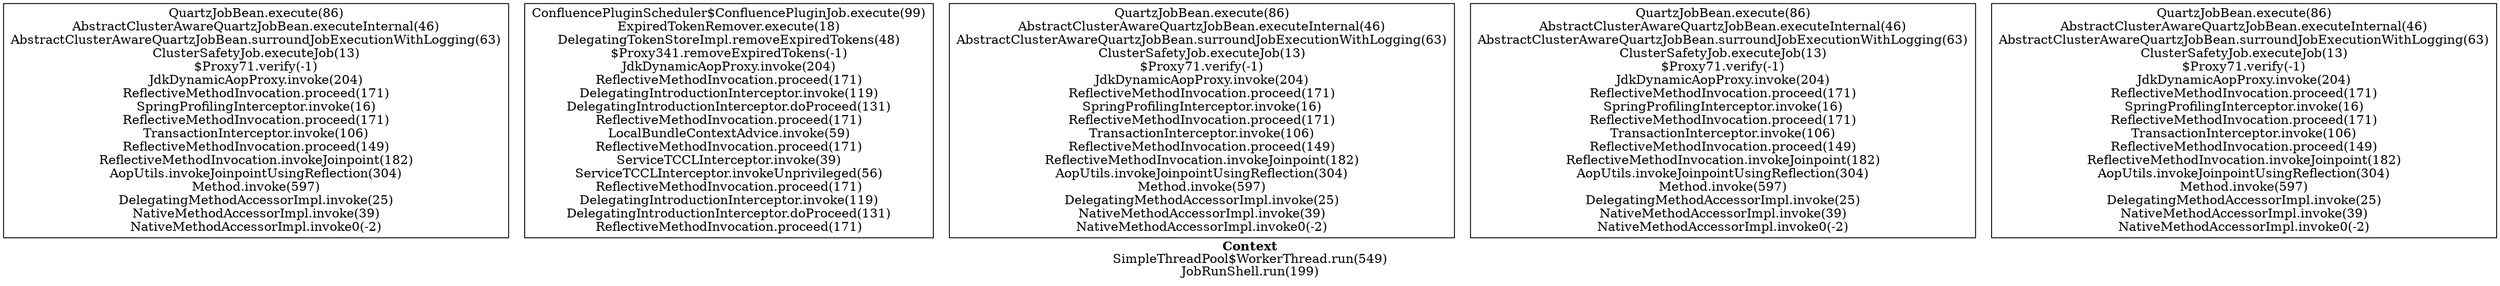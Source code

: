 digraph 3874052 { 
label=<<font face="Times-Bold">Context</font><br/>SimpleThreadPool$WorkerThread.run(549)<br/>JobRunShell.run(199)>;rankdir=BT;
1 [label="QuartzJobBean.execute(86)\nAbstractClusterAwareQuartzJobBean.executeInternal(46)\nAbstractClusterAwareQuartzJobBean.surroundJobExecutionWithLogging(63)\nClusterSafetyJob.executeJob(13)\n$Proxy71.verify(-1)\nJdkDynamicAopProxy.invoke(204)\nReflectiveMethodInvocation.proceed(171)\nSpringProfilingInterceptor.invoke(16)\nReflectiveMethodInvocation.proceed(171)\nTransactionInterceptor.invoke(106)\nReflectiveMethodInvocation.proceed(149)\nReflectiveMethodInvocation.invokeJoinpoint(182)\nAopUtils.invokeJoinpointUsingReflection(304)\nMethod.invoke(597)\nDelegatingMethodAccessorImpl.invoke(25)\nNativeMethodAccessorImpl.invoke(39)\nNativeMethodAccessorImpl.invoke0(-2)\n", shape=box];
2 [label="ConfluencePluginScheduler$ConfluencePluginJob.execute(99)\nExpiredTokenRemover.execute(18)\nDelegatingTokenStoreImpl.removeExpiredTokens(48)\n$Proxy341.removeExpiredTokens(-1)\nJdkDynamicAopProxy.invoke(204)\nReflectiveMethodInvocation.proceed(171)\nDelegatingIntroductionInterceptor.invoke(119)\nDelegatingIntroductionInterceptor.doProceed(131)\nReflectiveMethodInvocation.proceed(171)\nLocalBundleContextAdvice.invoke(59)\nReflectiveMethodInvocation.proceed(171)\nServiceTCCLInterceptor.invoke(39)\nServiceTCCLInterceptor.invokeUnprivileged(56)\nReflectiveMethodInvocation.proceed(171)\nDelegatingIntroductionInterceptor.invoke(119)\nDelegatingIntroductionInterceptor.doProceed(131)\nReflectiveMethodInvocation.proceed(171)\n", shape=box];
3 [label="QuartzJobBean.execute(86)\nAbstractClusterAwareQuartzJobBean.executeInternal(46)\nAbstractClusterAwareQuartzJobBean.surroundJobExecutionWithLogging(63)\nClusterSafetyJob.executeJob(13)\n$Proxy71.verify(-1)\nJdkDynamicAopProxy.invoke(204)\nReflectiveMethodInvocation.proceed(171)\nSpringProfilingInterceptor.invoke(16)\nReflectiveMethodInvocation.proceed(171)\nTransactionInterceptor.invoke(106)\nReflectiveMethodInvocation.proceed(149)\nReflectiveMethodInvocation.invokeJoinpoint(182)\nAopUtils.invokeJoinpointUsingReflection(304)\nMethod.invoke(597)\nDelegatingMethodAccessorImpl.invoke(25)\nNativeMethodAccessorImpl.invoke(39)\nNativeMethodAccessorImpl.invoke0(-2)\n", shape=box];
4 [label="QuartzJobBean.execute(86)\nAbstractClusterAwareQuartzJobBean.executeInternal(46)\nAbstractClusterAwareQuartzJobBean.surroundJobExecutionWithLogging(63)\nClusterSafetyJob.executeJob(13)\n$Proxy71.verify(-1)\nJdkDynamicAopProxy.invoke(204)\nReflectiveMethodInvocation.proceed(171)\nSpringProfilingInterceptor.invoke(16)\nReflectiveMethodInvocation.proceed(171)\nTransactionInterceptor.invoke(106)\nReflectiveMethodInvocation.proceed(149)\nReflectiveMethodInvocation.invokeJoinpoint(182)\nAopUtils.invokeJoinpointUsingReflection(304)\nMethod.invoke(597)\nDelegatingMethodAccessorImpl.invoke(25)\nNativeMethodAccessorImpl.invoke(39)\nNativeMethodAccessorImpl.invoke0(-2)\n", shape=box];
5 [label="QuartzJobBean.execute(86)\nAbstractClusterAwareQuartzJobBean.executeInternal(46)\nAbstractClusterAwareQuartzJobBean.surroundJobExecutionWithLogging(63)\nClusterSafetyJob.executeJob(13)\n$Proxy71.verify(-1)\nJdkDynamicAopProxy.invoke(204)\nReflectiveMethodInvocation.proceed(171)\nSpringProfilingInterceptor.invoke(16)\nReflectiveMethodInvocation.proceed(171)\nTransactionInterceptor.invoke(106)\nReflectiveMethodInvocation.proceed(149)\nReflectiveMethodInvocation.invokeJoinpoint(182)\nAopUtils.invokeJoinpointUsingReflection(304)\nMethod.invoke(597)\nDelegatingMethodAccessorImpl.invoke(25)\nNativeMethodAccessorImpl.invoke(39)\nNativeMethodAccessorImpl.invoke0(-2)\n", shape=box];
}

